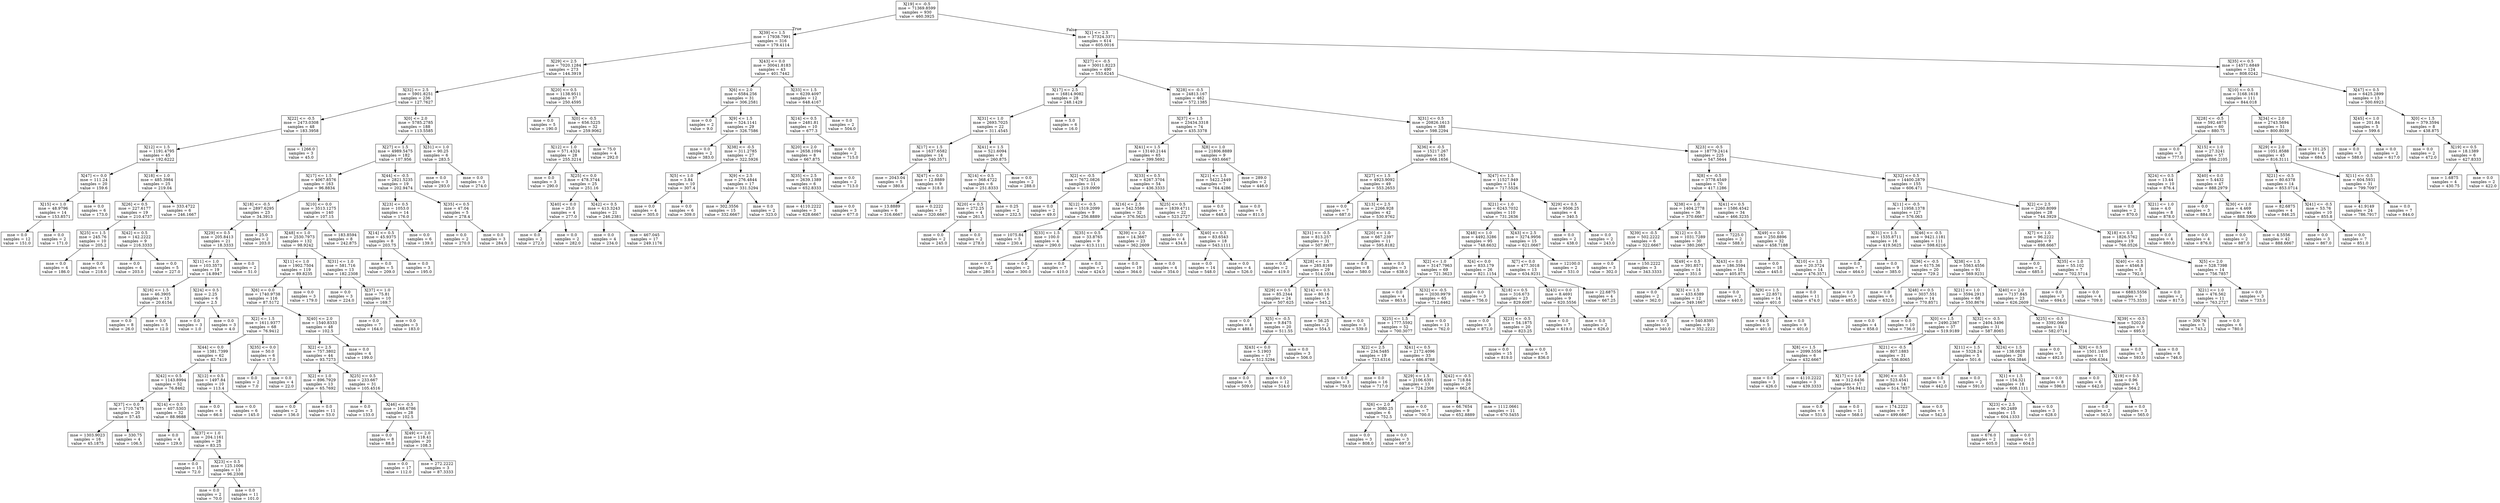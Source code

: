 digraph Tree {
node [shape=box] ;
0 [label="X[19] <= -0.5\nmse = 71369.8599\nsamples = 930\nvalue = 460.3925"] ;
1 [label="X[39] <= 1.5\nmse = 17938.7991\nsamples = 316\nvalue = 179.4114"] ;
0 -> 1 [labeldistance=2.5, labelangle=45, headlabel="True"] ;
2 [label="X[29] <= 2.5\nmse = 7020.1284\nsamples = 273\nvalue = 144.3919"] ;
1 -> 2 ;
3 [label="X[32] <= 2.5\nmse = 5901.8251\nsamples = 236\nvalue = 127.7627"] ;
2 -> 3 ;
4 [label="X[22] <= -0.5\nmse = 2473.0308\nsamples = 48\nvalue = 183.3958"] ;
3 -> 4 ;
5 [label="X[12] <= 1.5\nmse = 1191.4795\nsamples = 45\nvalue = 192.6222"] ;
4 -> 5 ;
6 [label="X[47] <= 0.0\nmse = 111.24\nsamples = 20\nvalue = 159.6"] ;
5 -> 6 ;
7 [label="X[15] <= 1.0\nmse = 48.9796\nsamples = 14\nvalue = 153.8571"] ;
6 -> 7 ;
8 [label="mse = 0.0\nsamples = 12\nvalue = 151.0"] ;
7 -> 8 ;
9 [label="mse = 0.0\nsamples = 2\nvalue = 171.0"] ;
7 -> 9 ;
10 [label="mse = 0.0\nsamples = 6\nvalue = 173.0"] ;
6 -> 10 ;
11 [label="X[18] <= 1.0\nmse = 485.3984\nsamples = 25\nvalue = 219.04"] ;
5 -> 11 ;
12 [label="X[26] <= 0.5\nmse = 227.6177\nsamples = 19\nvalue = 210.4737"] ;
11 -> 12 ;
13 [label="X[25] <= 1.5\nmse = 245.76\nsamples = 10\nvalue = 205.2"] ;
12 -> 13 ;
14 [label="mse = 0.0\nsamples = 4\nvalue = 186.0"] ;
13 -> 14 ;
15 [label="mse = 0.0\nsamples = 6\nvalue = 218.0"] ;
13 -> 15 ;
16 [label="X[42] <= 0.5\nmse = 142.2222\nsamples = 9\nvalue = 216.3333"] ;
12 -> 16 ;
17 [label="mse = 0.0\nsamples = 4\nvalue = 203.0"] ;
16 -> 17 ;
18 [label="mse = 0.0\nsamples = 5\nvalue = 227.0"] ;
16 -> 18 ;
19 [label="mse = 333.4722\nsamples = 6\nvalue = 246.1667"] ;
11 -> 19 ;
20 [label="mse = 1266.0\nsamples = 3\nvalue = 45.0"] ;
4 -> 20 ;
21 [label="X[0] <= 2.0\nmse = 5785.2785\nsamples = 188\nvalue = 113.5585"] ;
3 -> 21 ;
22 [label="X[27] <= 1.5\nmse = 4989.5475\nsamples = 182\nvalue = 107.956"] ;
21 -> 22 ;
23 [label="X[17] <= 1.5\nmse = 4067.8576\nsamples = 163\nvalue = 96.8834"] ;
22 -> 23 ;
24 [label="X[18] <= -0.5\nmse = 2897.6295\nsamples = 23\nvalue = 34.3913"] ;
23 -> 24 ;
25 [label="X[29] <= 0.5\nmse = 205.8413\nsamples = 21\nvalue = 18.3333"] ;
24 -> 25 ;
26 [label="X[11] <= 1.0\nmse = 103.3573\nsamples = 19\nvalue = 14.8947"] ;
25 -> 26 ;
27 [label="X[16] <= 1.5\nmse = 46.3905\nsamples = 13\nvalue = 20.6154"] ;
26 -> 27 ;
28 [label="mse = 0.0\nsamples = 8\nvalue = 26.0"] ;
27 -> 28 ;
29 [label="mse = 0.0\nsamples = 5\nvalue = 12.0"] ;
27 -> 29 ;
30 [label="X[24] <= 0.5\nmse = 2.25\nsamples = 6\nvalue = 2.5"] ;
26 -> 30 ;
31 [label="mse = 0.0\nsamples = 3\nvalue = 1.0"] ;
30 -> 31 ;
32 [label="mse = 0.0\nsamples = 3\nvalue = 4.0"] ;
30 -> 32 ;
33 [label="mse = 0.0\nsamples = 2\nvalue = 51.0"] ;
25 -> 33 ;
34 [label="mse = 25.0\nsamples = 2\nvalue = 203.0"] ;
24 -> 34 ;
35 [label="X[10] <= 0.0\nmse = 3513.1275\nsamples = 140\nvalue = 107.15"] ;
23 -> 35 ;
36 [label="X[48] <= 1.0\nmse = 2530.7973\nsamples = 132\nvalue = 98.9242"] ;
35 -> 36 ;
37 [label="X[11] <= 1.0\nmse = 1902.7504\nsamples = 119\nvalue = 89.8235"] ;
36 -> 37 ;
38 [label="X[6] <= 0.0\nmse = 1740.9738\nsamples = 116\nvalue = 87.5172"] ;
37 -> 38 ;
39 [label="X[2] <= 1.5\nmse = 1611.9377\nsamples = 68\nvalue = 76.9412"] ;
38 -> 39 ;
40 [label="X[44] <= 0.0\nmse = 1381.7399\nsamples = 62\nvalue = 82.7419"] ;
39 -> 40 ;
41 [label="X[42] <= 0.5\nmse = 1143.8994\nsamples = 52\nvalue = 76.8462"] ;
40 -> 41 ;
42 [label="X[37] <= 0.0\nmse = 1710.7475\nsamples = 20\nvalue = 57.45"] ;
41 -> 42 ;
43 [label="mse = 1303.9023\nsamples = 16\nvalue = 45.1875"] ;
42 -> 43 ;
44 [label="mse = 330.75\nsamples = 4\nvalue = 106.5"] ;
42 -> 44 ;
45 [label="X[14] <= 0.5\nmse = 407.5303\nsamples = 32\nvalue = 88.9688"] ;
41 -> 45 ;
46 [label="mse = 0.0\nsamples = 4\nvalue = 129.0"] ;
45 -> 46 ;
47 [label="X[37] <= 1.0\nmse = 204.1161\nsamples = 28\nvalue = 83.25"] ;
45 -> 47 ;
48 [label="mse = 0.0\nsamples = 15\nvalue = 72.0"] ;
47 -> 48 ;
49 [label="X[23] <= 0.5\nmse = 125.1006\nsamples = 13\nvalue = 96.2308"] ;
47 -> 49 ;
50 [label="mse = 0.0\nsamples = 2\nvalue = 70.0"] ;
49 -> 50 ;
51 [label="mse = 0.0\nsamples = 11\nvalue = 101.0"] ;
49 -> 51 ;
52 [label="X[12] <= 0.5\nmse = 1497.84\nsamples = 10\nvalue = 113.4"] ;
40 -> 52 ;
53 [label="mse = 0.0\nsamples = 4\nvalue = 66.0"] ;
52 -> 53 ;
54 [label="mse = 0.0\nsamples = 6\nvalue = 145.0"] ;
52 -> 54 ;
55 [label="X[35] <= 0.0\nmse = 50.0\nsamples = 6\nvalue = 17.0"] ;
39 -> 55 ;
56 [label="mse = 0.0\nsamples = 2\nvalue = 7.0"] ;
55 -> 56 ;
57 [label="mse = 0.0\nsamples = 4\nvalue = 22.0"] ;
55 -> 57 ;
58 [label="X[40] <= 2.0\nmse = 1540.8333\nsamples = 48\nvalue = 102.5"] ;
38 -> 58 ;
59 [label="X[2] <= 2.5\nmse = 757.3802\nsamples = 44\nvalue = 93.7273"] ;
58 -> 59 ;
60 [label="X[2] <= 1.0\nmse = 896.7929\nsamples = 13\nvalue = 65.7692"] ;
59 -> 60 ;
61 [label="mse = 0.0\nsamples = 2\nvalue = 136.0"] ;
60 -> 61 ;
62 [label="mse = 0.0\nsamples = 11\nvalue = 53.0"] ;
60 -> 62 ;
63 [label="X[25] <= 0.5\nmse = 233.667\nsamples = 31\nvalue = 105.4516"] ;
59 -> 63 ;
64 [label="mse = 0.0\nsamples = 3\nvalue = 133.0"] ;
63 -> 64 ;
65 [label="X[46] <= -0.5\nmse = 168.6786\nsamples = 28\nvalue = 102.5"] ;
63 -> 65 ;
66 [label="mse = 0.0\nsamples = 8\nvalue = 88.0"] ;
65 -> 66 ;
67 [label="X[49] <= 2.0\nmse = 118.41\nsamples = 20\nvalue = 108.3"] ;
65 -> 67 ;
68 [label="mse = 0.0\nsamples = 17\nvalue = 112.0"] ;
67 -> 68 ;
69 [label="mse = 272.2222\nsamples = 3\nvalue = 87.3333"] ;
67 -> 69 ;
70 [label="mse = 0.0\nsamples = 4\nvalue = 199.0"] ;
58 -> 70 ;
71 [label="mse = 0.0\nsamples = 3\nvalue = 179.0"] ;
37 -> 71 ;
72 [label="X[31] <= 1.0\nmse = 581.716\nsamples = 13\nvalue = 182.2308"] ;
36 -> 72 ;
73 [label="mse = 0.0\nsamples = 3\nvalue = 224.0"] ;
72 -> 73 ;
74 [label="X[37] <= 1.0\nmse = 75.81\nsamples = 10\nvalue = 169.7"] ;
72 -> 74 ;
75 [label="mse = 0.0\nsamples = 7\nvalue = 164.0"] ;
74 -> 75 ;
76 [label="mse = 0.0\nsamples = 3\nvalue = 183.0"] ;
74 -> 76 ;
77 [label="mse = 183.8594\nsamples = 8\nvalue = 242.875"] ;
35 -> 77 ;
78 [label="X[44] <= -0.5\nmse = 2821.5235\nsamples = 19\nvalue = 202.9474"] ;
22 -> 78 ;
79 [label="X[23] <= 0.5\nmse = 1053.0\nsamples = 14\nvalue = 176.0"] ;
78 -> 79 ;
80 [label="X[14] <= 0.5\nmse = 45.9375\nsamples = 8\nvalue = 203.75"] ;
79 -> 80 ;
81 [label="mse = 0.0\nsamples = 5\nvalue = 209.0"] ;
80 -> 81 ;
82 [label="mse = 0.0\nsamples = 3\nvalue = 195.0"] ;
80 -> 82 ;
83 [label="mse = 0.0\nsamples = 6\nvalue = 139.0"] ;
79 -> 83 ;
84 [label="X[35] <= 0.5\nmse = 47.04\nsamples = 5\nvalue = 278.4"] ;
78 -> 84 ;
85 [label="mse = 0.0\nsamples = 2\nvalue = 270.0"] ;
84 -> 85 ;
86 [label="mse = 0.0\nsamples = 3\nvalue = 284.0"] ;
84 -> 86 ;
87 [label="X[31] <= 1.0\nmse = 90.25\nsamples = 6\nvalue = 283.5"] ;
21 -> 87 ;
88 [label="mse = 0.0\nsamples = 3\nvalue = 293.0"] ;
87 -> 88 ;
89 [label="mse = 0.0\nsamples = 3\nvalue = 274.0"] ;
87 -> 89 ;
90 [label="X[20] <= 0.5\nmse = 1138.9511\nsamples = 37\nvalue = 250.4595"] ;
2 -> 90 ;
91 [label="mse = 0.0\nsamples = 5\nvalue = 190.0"] ;
90 -> 91 ;
92 [label="X[0] <= -0.5\nmse = 656.5225\nsamples = 32\nvalue = 259.9062"] ;
90 -> 92 ;
93 [label="X[12] <= 1.0\nmse = 571.4324\nsamples = 28\nvalue = 255.3214"] ;
92 -> 93 ;
94 [label="mse = 0.0\nsamples = 3\nvalue = 290.0"] ;
93 -> 94 ;
95 [label="X[25] <= 0.0\nmse = 478.3744\nsamples = 25\nvalue = 251.16"] ;
93 -> 95 ;
96 [label="X[40] <= 0.0\nmse = 25.0\nsamples = 4\nvalue = 277.0"] ;
95 -> 96 ;
97 [label="mse = 0.0\nsamples = 2\nvalue = 272.0"] ;
96 -> 97 ;
98 [label="mse = 0.0\nsamples = 2\nvalue = 282.0"] ;
96 -> 98 ;
99 [label="X[42] <= 0.5\nmse = 413.3243\nsamples = 21\nvalue = 246.2381"] ;
95 -> 99 ;
100 [label="mse = 0.0\nsamples = 4\nvalue = 234.0"] ;
99 -> 100 ;
101 [label="mse = 467.045\nsamples = 17\nvalue = 249.1176"] ;
99 -> 101 ;
102 [label="mse = 75.0\nsamples = 4\nvalue = 292.0"] ;
92 -> 102 ;
103 [label="X[43] <= 0.0\nmse = 30041.8183\nsamples = 43\nvalue = 401.7442"] ;
1 -> 103 ;
104 [label="X[6] <= 2.0\nmse = 6584.256\nsamples = 31\nvalue = 306.2581"] ;
103 -> 104 ;
105 [label="mse = 0.0\nsamples = 2\nvalue = 9.0"] ;
104 -> 105 ;
106 [label="X[9] <= 1.5\nmse = 524.1141\nsamples = 29\nvalue = 326.7586"] ;
104 -> 106 ;
107 [label="mse = 0.0\nsamples = 2\nvalue = 383.0"] ;
106 -> 107 ;
108 [label="X[38] <= -0.5\nmse = 311.2785\nsamples = 27\nvalue = 322.5926"] ;
106 -> 108 ;
109 [label="X[5] <= 1.0\nmse = 3.84\nsamples = 10\nvalue = 307.4"] ;
108 -> 109 ;
110 [label="mse = 0.0\nsamples = 4\nvalue = 305.0"] ;
109 -> 110 ;
111 [label="mse = 0.0\nsamples = 6\nvalue = 309.0"] ;
109 -> 111 ;
112 [label="X[9] <= 2.5\nmse = 276.4844\nsamples = 17\nvalue = 331.5294"] ;
108 -> 112 ;
113 [label="mse = 302.3556\nsamples = 15\nvalue = 332.6667"] ;
112 -> 113 ;
114 [label="mse = 0.0\nsamples = 2\nvalue = 323.0"] ;
112 -> 114 ;
115 [label="X[33] <= 1.5\nmse = 6239.4097\nsamples = 12\nvalue = 648.4167"] ;
103 -> 115 ;
116 [label="X[14] <= 0.5\nmse = 2481.81\nsamples = 10\nvalue = 677.3"] ;
115 -> 116 ;
117 [label="X[20] <= 2.0\nmse = 2658.1094\nsamples = 8\nvalue = 667.875"] ;
116 -> 117 ;
118 [label="X[35] <= 2.5\nmse = 2639.1389\nsamples = 6\nvalue = 652.8333"] ;
117 -> 118 ;
119 [label="mse = 4110.2222\nsamples = 3\nvalue = 628.6667"] ;
118 -> 119 ;
120 [label="mse = 0.0\nsamples = 3\nvalue = 677.0"] ;
118 -> 120 ;
121 [label="mse = 0.0\nsamples = 2\nvalue = 713.0"] ;
117 -> 121 ;
122 [label="mse = 0.0\nsamples = 2\nvalue = 715.0"] ;
116 -> 122 ;
123 [label="mse = 0.0\nsamples = 2\nvalue = 504.0"] ;
115 -> 123 ;
124 [label="X[1] <= 2.5\nmse = 37324.3371\nsamples = 614\nvalue = 605.0016"] ;
0 -> 124 [labeldistance=2.5, labelangle=-45, headlabel="False"] ;
125 [label="X[27] <= -0.5\nmse = 30011.8223\nsamples = 490\nvalue = 553.6245"] ;
124 -> 125 ;
126 [label="X[17] <= 2.5\nmse = 16814.9082\nsamples = 28\nvalue = 248.1429"] ;
125 -> 126 ;
127 [label="X[31] <= 1.0\nmse = 2693.7025\nsamples = 22\nvalue = 311.4545"] ;
126 -> 127 ;
128 [label="X[17] <= 1.5\nmse = 1637.6582\nsamples = 14\nvalue = 340.3571"] ;
127 -> 128 ;
129 [label="mse = 2043.04\nsamples = 5\nvalue = 380.6"] ;
128 -> 129 ;
130 [label="X[47] <= 0.0\nmse = 12.8889\nsamples = 9\nvalue = 318.0"] ;
128 -> 130 ;
131 [label="mse = 13.8889\nsamples = 6\nvalue = 316.6667"] ;
130 -> 131 ;
132 [label="mse = 0.2222\nsamples = 3\nvalue = 320.6667"] ;
130 -> 132 ;
133 [label="X[41] <= 1.5\nmse = 521.6094\nsamples = 8\nvalue = 260.875"] ;
127 -> 133 ;
134 [label="X[14] <= 0.5\nmse = 368.4722\nsamples = 6\nvalue = 251.8333"] ;
133 -> 134 ;
135 [label="X[20] <= 0.5\nmse = 272.25\nsamples = 4\nvalue = 261.5"] ;
134 -> 135 ;
136 [label="mse = 0.0\nsamples = 2\nvalue = 245.0"] ;
135 -> 136 ;
137 [label="mse = 0.0\nsamples = 2\nvalue = 278.0"] ;
135 -> 137 ;
138 [label="mse = 0.25\nsamples = 2\nvalue = 232.5"] ;
134 -> 138 ;
139 [label="mse = 0.0\nsamples = 2\nvalue = 288.0"] ;
133 -> 139 ;
140 [label="mse = 5.0\nsamples = 6\nvalue = 16.0"] ;
126 -> 140 ;
141 [label="X[28] <= -0.5\nmse = 24813.167\nsamples = 462\nvalue = 572.1385"] ;
125 -> 141 ;
142 [label="X[37] <= 1.5\nmse = 23434.3318\nsamples = 74\nvalue = 435.3378"] ;
141 -> 142 ;
143 [label="X[41] <= 1.5\nmse = 13140.2144\nsamples = 65\nvalue = 399.5692"] ;
142 -> 143 ;
144 [label="X[2] <= -0.5\nmse = 7672.0826\nsamples = 11\nvalue = 219.0909"] ;
143 -> 144 ;
145 [label="mse = 0.0\nsamples = 2\nvalue = 49.0"] ;
144 -> 145 ;
146 [label="X[12] <= -0.5\nmse = 1519.2099\nsamples = 9\nvalue = 256.8889"] ;
144 -> 146 ;
147 [label="mse = 1075.84\nsamples = 5\nvalue = 230.4"] ;
146 -> 147 ;
148 [label="X[33] <= 1.5\nmse = 100.0\nsamples = 4\nvalue = 290.0"] ;
146 -> 148 ;
149 [label="mse = 0.0\nsamples = 2\nvalue = 280.0"] ;
148 -> 149 ;
150 [label="mse = 0.0\nsamples = 2\nvalue = 300.0"] ;
148 -> 150 ;
151 [label="X[33] <= 0.5\nmse = 6267.3704\nsamples = 54\nvalue = 436.3333"] ;
143 -> 151 ;
152 [label="X[16] <= 2.5\nmse = 542.5586\nsamples = 32\nvalue = 376.5625"] ;
151 -> 152 ;
153 [label="X[35] <= 0.5\nmse = 33.8765\nsamples = 9\nvalue = 413.1111"] ;
152 -> 153 ;
154 [label="mse = 0.0\nsamples = 7\nvalue = 410.0"] ;
153 -> 154 ;
155 [label="mse = 0.0\nsamples = 2\nvalue = 424.0"] ;
153 -> 155 ;
156 [label="X[39] <= 2.0\nmse = 14.3667\nsamples = 23\nvalue = 362.2609"] ;
152 -> 156 ;
157 [label="mse = 0.0\nsamples = 19\nvalue = 364.0"] ;
156 -> 157 ;
158 [label="mse = 0.0\nsamples = 4\nvalue = 354.0"] ;
156 -> 158 ;
159 [label="X[25] <= 0.5\nmse = 1839.4711\nsamples = 22\nvalue = 523.2727"] ;
151 -> 159 ;
160 [label="mse = 0.0\nsamples = 4\nvalue = 434.0"] ;
159 -> 160 ;
161 [label="X[40] <= 0.5\nmse = 83.6543\nsamples = 18\nvalue = 543.1111"] ;
159 -> 161 ;
162 [label="mse = 0.0\nsamples = 14\nvalue = 548.0"] ;
161 -> 162 ;
163 [label="mse = 0.0\nsamples = 4\nvalue = 526.0"] ;
161 -> 163 ;
164 [label="X[8] <= 1.0\nmse = 21806.8889\nsamples = 9\nvalue = 693.6667"] ;
142 -> 164 ;
165 [label="X[21] <= 1.5\nmse = 5422.2449\nsamples = 7\nvalue = 764.4286"] ;
164 -> 165 ;
166 [label="mse = 0.0\nsamples = 2\nvalue = 648.0"] ;
165 -> 166 ;
167 [label="mse = 0.0\nsamples = 5\nvalue = 811.0"] ;
165 -> 167 ;
168 [label="mse = 289.0\nsamples = 2\nvalue = 446.0"] ;
164 -> 168 ;
169 [label="X[31] <= 0.5\nmse = 20826.1613\nsamples = 388\nvalue = 598.2294"] ;
141 -> 169 ;
170 [label="X[36] <= -0.5\nmse = 15217.267\nsamples = 163\nvalue = 668.1656"] ;
169 -> 170 ;
171 [label="X[27] <= 1.5\nmse = 4923.9092\nsamples = 49\nvalue = 553.2653"] ;
170 -> 171 ;
172 [label="mse = 0.0\nsamples = 7\nvalue = 687.0"] ;
171 -> 172 ;
173 [label="X[13] <= 2.5\nmse = 2266.928\nsamples = 42\nvalue = 530.9762"] ;
171 -> 173 ;
174 [label="X[31] <= -0.5\nmse = 813.257\nsamples = 31\nvalue = 507.9677"] ;
173 -> 174 ;
175 [label="mse = 0.0\nsamples = 2\nvalue = 419.0"] ;
174 -> 175 ;
176 [label="X[28] <= 1.5\nmse = 285.8169\nsamples = 29\nvalue = 514.1034"] ;
174 -> 176 ;
177 [label="X[29] <= 0.5\nmse = 85.2344\nsamples = 24\nvalue = 507.625"] ;
176 -> 177 ;
178 [label="mse = 0.0\nsamples = 4\nvalue = 488.0"] ;
177 -> 178 ;
179 [label="X[5] <= -0.5\nmse = 9.8475\nsamples = 20\nvalue = 511.55"] ;
177 -> 179 ;
180 [label="X[43] <= 0.0\nmse = 5.1903\nsamples = 17\nvalue = 512.5294"] ;
179 -> 180 ;
181 [label="mse = 0.0\nsamples = 5\nvalue = 509.0"] ;
180 -> 181 ;
182 [label="mse = 0.0\nsamples = 12\nvalue = 514.0"] ;
180 -> 182 ;
183 [label="mse = 0.0\nsamples = 3\nvalue = 506.0"] ;
179 -> 183 ;
184 [label="X[14] <= 0.5\nmse = 80.16\nsamples = 5\nvalue = 545.2"] ;
176 -> 184 ;
185 [label="mse = 56.25\nsamples = 2\nvalue = 554.5"] ;
184 -> 185 ;
186 [label="mse = 0.0\nsamples = 3\nvalue = 539.0"] ;
184 -> 186 ;
187 [label="X[20] <= 1.0\nmse = 667.2397\nsamples = 11\nvalue = 595.8182"] ;
173 -> 187 ;
188 [label="mse = 0.0\nsamples = 8\nvalue = 580.0"] ;
187 -> 188 ;
189 [label="mse = 0.0\nsamples = 3\nvalue = 638.0"] ;
187 -> 189 ;
190 [label="X[47] <= 1.5\nmse = 11527.949\nsamples = 114\nvalue = 717.5526"] ;
170 -> 190 ;
191 [label="X[21] <= 1.0\nmse = 6243.7032\nsamples = 110\nvalue = 731.2636"] ;
190 -> 191 ;
192 [label="X[48] <= 1.0\nmse = 4492.3286\nsamples = 95\nvalue = 748.6632"] ;
191 -> 192 ;
193 [label="X[2] <= 1.0\nmse = 3147.7963\nsamples = 69\nvalue = 721.3623"] ;
192 -> 193 ;
194 [label="mse = 0.0\nsamples = 4\nvalue = 863.0"] ;
193 -> 194 ;
195 [label="X[32] <= -0.5\nmse = 2030.9979\nsamples = 65\nvalue = 712.6462"] ;
193 -> 195 ;
196 [label="X[25] <= 1.5\nmse = 1777.5592\nsamples = 52\nvalue = 700.3077"] ;
195 -> 196 ;
197 [label="X[2] <= 2.5\nmse = 234.5485\nsamples = 19\nvalue = 723.6316"] ;
196 -> 197 ;
198 [label="mse = 0.0\nsamples = 3\nvalue = 759.0"] ;
197 -> 198 ;
199 [label="mse = 0.0\nsamples = 16\nvalue = 717.0"] ;
197 -> 199 ;
200 [label="X[41] <= 0.5\nmse = 2172.4096\nsamples = 33\nvalue = 686.8788"] ;
196 -> 200 ;
201 [label="X[29] <= 1.5\nmse = 2106.6391\nsamples = 13\nvalue = 724.2308"] ;
200 -> 201 ;
202 [label="X[6] <= 2.0\nmse = 3080.25\nsamples = 6\nvalue = 752.5"] ;
201 -> 202 ;
203 [label="mse = 0.0\nsamples = 3\nvalue = 808.0"] ;
202 -> 203 ;
204 [label="mse = 0.0\nsamples = 3\nvalue = 697.0"] ;
202 -> 204 ;
205 [label="mse = 0.0\nsamples = 7\nvalue = 700.0"] ;
201 -> 205 ;
206 [label="X[42] <= -0.5\nmse = 718.84\nsamples = 20\nvalue = 662.6"] ;
200 -> 206 ;
207 [label="mse = 66.7654\nsamples = 9\nvalue = 652.8889"] ;
206 -> 207 ;
208 [label="mse = 1112.0661\nsamples = 11\nvalue = 670.5455"] ;
206 -> 208 ;
209 [label="mse = 0.0\nsamples = 13\nvalue = 762.0"] ;
195 -> 209 ;
210 [label="X[4] <= 0.0\nmse = 833.179\nsamples = 26\nvalue = 821.1154"] ;
192 -> 210 ;
211 [label="mse = 0.0\nsamples = 3\nvalue = 756.0"] ;
210 -> 211 ;
212 [label="X[18] <= 0.5\nmse = 316.673\nsamples = 23\nvalue = 829.6087"] ;
210 -> 212 ;
213 [label="mse = 0.0\nsamples = 3\nvalue = 872.0"] ;
212 -> 213 ;
214 [label="X[23] <= -0.5\nmse = 54.1875\nsamples = 20\nvalue = 823.25"] ;
212 -> 214 ;
215 [label="mse = 0.0\nsamples = 15\nvalue = 819.0"] ;
214 -> 215 ;
216 [label="mse = 0.0\nsamples = 5\nvalue = 836.0"] ;
214 -> 216 ;
217 [label="X[43] <= 2.5\nmse = 3274.9956\nsamples = 15\nvalue = 621.0667"] ;
191 -> 217 ;
218 [label="X[7] <= 0.0\nmse = 477.3018\nsamples = 13\nvalue = 634.9231"] ;
217 -> 218 ;
219 [label="X[43] <= 0.0\nmse = 8.4691\nsamples = 9\nvalue = 620.5556"] ;
218 -> 219 ;
220 [label="mse = 0.0\nsamples = 7\nvalue = 619.0"] ;
219 -> 220 ;
221 [label="mse = 0.0\nsamples = 2\nvalue = 626.0"] ;
219 -> 221 ;
222 [label="mse = 22.6875\nsamples = 4\nvalue = 667.25"] ;
218 -> 222 ;
223 [label="mse = 12100.0\nsamples = 2\nvalue = 531.0"] ;
217 -> 223 ;
224 [label="X[29] <= 0.5\nmse = 9506.25\nsamples = 4\nvalue = 340.5"] ;
190 -> 224 ;
225 [label="mse = 0.0\nsamples = 2\nvalue = 438.0"] ;
224 -> 225 ;
226 [label="mse = 0.0\nsamples = 2\nvalue = 243.0"] ;
224 -> 226 ;
227 [label="X[23] <= -0.5\nmse = 18779.2414\nsamples = 225\nvalue = 547.5644"] ;
169 -> 227 ;
228 [label="X[8] <= -0.5\nmse = 3778.4549\nsamples = 70\nvalue = 417.1286"] ;
227 -> 228 ;
229 [label="X[38] <= 1.0\nmse = 1404.2778\nsamples = 36\nvalue = 370.6667"] ;
228 -> 229 ;
230 [label="X[39] <= -0.5\nmse = 502.2222\nsamples = 6\nvalue = 322.6667"] ;
229 -> 230 ;
231 [label="mse = 0.0\nsamples = 3\nvalue = 302.0"] ;
230 -> 231 ;
232 [label="mse = 150.2222\nsamples = 3\nvalue = 343.3333"] ;
230 -> 232 ;
233 [label="X[12] <= 0.5\nmse = 1031.7289\nsamples = 30\nvalue = 380.2667"] ;
229 -> 233 ;
234 [label="X[49] <= 0.5\nmse = 391.8571\nsamples = 14\nvalue = 351.0"] ;
233 -> 234 ;
235 [label="mse = 0.0\nsamples = 2\nvalue = 362.0"] ;
234 -> 235 ;
236 [label="X[3] <= 1.5\nmse = 433.6389\nsamples = 12\nvalue = 349.1667"] ;
234 -> 236 ;
237 [label="mse = 0.0\nsamples = 3\nvalue = 340.0"] ;
236 -> 237 ;
238 [label="mse = 540.8395\nsamples = 9\nvalue = 352.2222"] ;
236 -> 238 ;
239 [label="X[43] <= 0.0\nmse = 186.3594\nsamples = 16\nvalue = 405.875"] ;
233 -> 239 ;
240 [label="mse = 0.0\nsamples = 2\nvalue = 440.0"] ;
239 -> 240 ;
241 [label="X[9] <= 1.5\nmse = 22.8571\nsamples = 14\nvalue = 401.0"] ;
239 -> 241 ;
242 [label="mse = 64.0\nsamples = 5\nvalue = 401.0"] ;
241 -> 242 ;
243 [label="mse = 0.0\nsamples = 9\nvalue = 401.0"] ;
241 -> 243 ;
244 [label="X[41] <= 0.5\nmse = 1586.4542\nsamples = 34\nvalue = 466.3235"] ;
228 -> 244 ;
245 [label="mse = 7225.0\nsamples = 2\nvalue = 588.0"] ;
244 -> 245 ;
246 [label="X[49] <= 0.0\nmse = 250.8896\nsamples = 32\nvalue = 458.7188"] ;
244 -> 246 ;
247 [label="mse = 0.0\nsamples = 18\nvalue = 445.0"] ;
246 -> 247 ;
248 [label="X[10] <= 1.5\nmse = 20.3724\nsamples = 14\nvalue = 476.3571"] ;
246 -> 248 ;
249 [label="mse = 0.0\nsamples = 11\nvalue = 474.0"] ;
248 -> 249 ;
250 [label="mse = 0.0\nsamples = 3\nvalue = 485.0"] ;
248 -> 250 ;
251 [label="X[32] <= 0.5\nmse = 14400.2879\nsamples = 155\nvalue = 606.471"] ;
227 -> 251 ;
252 [label="X[11] <= -0.5\nmse = 11958.1378\nsamples = 127\nvalue = 576.063"] ;
251 -> 252 ;
253 [label="X[31] <= 1.5\nmse = 1535.8711\nsamples = 16\nvalue = 419.5625"] ;
252 -> 253 ;
254 [label="mse = 0.0\nsamples = 7\nvalue = 464.0"] ;
253 -> 254 ;
255 [label="mse = 0.0\nsamples = 9\nvalue = 385.0"] ;
253 -> 255 ;
256 [label="X[46] <= -0.5\nmse = 9421.1181\nsamples = 111\nvalue = 598.6216"] ;
252 -> 256 ;
257 [label="X[36] <= -0.5\nmse = 6175.36\nsamples = 20\nvalue = 729.2"] ;
256 -> 257 ;
258 [label="mse = 0.0\nsamples = 6\nvalue = 632.0"] ;
257 -> 258 ;
259 [label="X[48] <= 0.5\nmse = 3037.551\nsamples = 14\nvalue = 770.8571"] ;
257 -> 259 ;
260 [label="mse = 0.0\nsamples = 4\nvalue = 858.0"] ;
259 -> 260 ;
261 [label="mse = 0.0\nsamples = 10\nvalue = 736.0"] ;
259 -> 261 ;
262 [label="X[38] <= 1.5\nmse = 5563.4556\nsamples = 91\nvalue = 569.9231"] ;
256 -> 262 ;
263 [label="X[21] <= 1.0\nmse = 3594.2913\nsamples = 68\nvalue = 550.8676"] ;
262 -> 263 ;
264 [label="X[0] <= 1.5\nmse = 2490.2367\nsamples = 37\nvalue = 519.9189"] ;
263 -> 264 ;
265 [label="X[8] <= 1.5\nmse = 2099.5556\nsamples = 6\nvalue = 432.6667"] ;
264 -> 265 ;
266 [label="mse = 0.0\nsamples = 3\nvalue = 426.0"] ;
265 -> 266 ;
267 [label="mse = 4110.2222\nsamples = 3\nvalue = 439.3333"] ;
265 -> 267 ;
268 [label="X[21] <= -0.5\nmse = 807.1883\nsamples = 31\nvalue = 536.8065"] ;
264 -> 268 ;
269 [label="X[17] <= 1.0\nmse = 312.6436\nsamples = 17\nvalue = 554.9412"] ;
268 -> 269 ;
270 [label="mse = 0.0\nsamples = 6\nvalue = 531.0"] ;
269 -> 270 ;
271 [label="mse = 0.0\nsamples = 11\nvalue = 568.0"] ;
269 -> 271 ;
272 [label="X[39] <= -0.5\nmse = 523.4541\nsamples = 14\nvalue = 514.7857"] ;
268 -> 272 ;
273 [label="mse = 174.2222\nsamples = 9\nvalue = 499.6667"] ;
272 -> 273 ;
274 [label="mse = 0.0\nsamples = 5\nvalue = 542.0"] ;
272 -> 274 ;
275 [label="X[32] <= -0.5\nmse = 2404.3496\nsamples = 31\nvalue = 587.8065"] ;
263 -> 275 ;
276 [label="X[11] <= 1.5\nmse = 5328.24\nsamples = 5\nvalue = 501.6"] ;
275 -> 276 ;
277 [label="mse = 0.0\nsamples = 3\nvalue = 442.0"] ;
276 -> 277 ;
278 [label="mse = 0.0\nsamples = 2\nvalue = 591.0"] ;
276 -> 278 ;
279 [label="X[24] <= 1.5\nmse = 138.0828\nsamples = 26\nvalue = 604.3846"] ;
275 -> 279 ;
280 [label="X[1] <= 1.5\nmse = 154.321\nsamples = 18\nvalue = 608.1111"] ;
279 -> 280 ;
281 [label="X[23] <= 2.5\nmse = 90.2489\nsamples = 15\nvalue = 604.1333"] ;
280 -> 281 ;
282 [label="mse = 676.0\nsamples = 2\nvalue = 605.0"] ;
281 -> 282 ;
283 [label="mse = 0.0\nsamples = 13\nvalue = 604.0"] ;
281 -> 283 ;
284 [label="mse = 0.0\nsamples = 3\nvalue = 628.0"] ;
280 -> 284 ;
285 [label="mse = 0.0\nsamples = 8\nvalue = 596.0"] ;
279 -> 285 ;
286 [label="X[40] <= 2.0\nmse = 7137.845\nsamples = 23\nvalue = 626.2609"] ;
262 -> 286 ;
287 [label="X[25] <= -0.5\nmse = 3392.0663\nsamples = 14\nvalue = 582.0714"] ;
286 -> 287 ;
288 [label="mse = 0.0\nsamples = 3\nvalue = 492.0"] ;
287 -> 288 ;
289 [label="X[9] <= 0.5\nmse = 1501.1405\nsamples = 11\nvalue = 606.6364"] ;
287 -> 289 ;
290 [label="mse = 0.0\nsamples = 6\nvalue = 642.0"] ;
289 -> 290 ;
291 [label="X[19] <= 0.5\nmse = 0.96\nsamples = 5\nvalue = 564.2"] ;
289 -> 291 ;
292 [label="mse = 0.0\nsamples = 2\nvalue = 563.0"] ;
291 -> 292 ;
293 [label="mse = 0.0\nsamples = 3\nvalue = 565.0"] ;
291 -> 293 ;
294 [label="X[39] <= -0.5\nmse = 5202.0\nsamples = 9\nvalue = 695.0"] ;
286 -> 294 ;
295 [label="mse = 0.0\nsamples = 3\nvalue = 593.0"] ;
294 -> 295 ;
296 [label="mse = 0.0\nsamples = 6\nvalue = 746.0"] ;
294 -> 296 ;
297 [label="X[2] <= 2.5\nmse = 2260.8099\nsamples = 28\nvalue = 744.3929"] ;
251 -> 297 ;
298 [label="X[7] <= 1.0\nmse = 96.2222\nsamples = 9\nvalue = 698.6667"] ;
297 -> 298 ;
299 [label="mse = 0.0\nsamples = 2\nvalue = 685.0"] ;
298 -> 299 ;
300 [label="X[35] <= 1.0\nmse = 55.102\nsamples = 7\nvalue = 702.5714"] ;
298 -> 300 ;
301 [label="mse = 0.0\nsamples = 3\nvalue = 694.0"] ;
300 -> 301 ;
302 [label="mse = 0.0\nsamples = 4\nvalue = 709.0"] ;
300 -> 302 ;
303 [label="X[18] <= 0.5\nmse = 1826.5762\nsamples = 19\nvalue = 766.0526"] ;
297 -> 303 ;
304 [label="X[40] <= -0.5\nmse = 4546.8\nsamples = 5\nvalue = 792.0"] ;
303 -> 304 ;
305 [label="mse = 6883.5556\nsamples = 3\nvalue = 775.3333"] ;
304 -> 305 ;
306 [label="mse = 0.0\nsamples = 2\nvalue = 817.0"] ;
304 -> 306 ;
307 [label="X[5] <= 2.0\nmse = 528.7398\nsamples = 14\nvalue = 756.7857"] ;
303 -> 307 ;
308 [label="X[21] <= 1.0\nmse = 476.562\nsamples = 11\nvalue = 763.2727"] ;
307 -> 308 ;
309 [label="mse = 309.76\nsamples = 5\nvalue = 743.2"] ;
308 -> 309 ;
310 [label="mse = 0.0\nsamples = 6\nvalue = 780.0"] ;
308 -> 310 ;
311 [label="mse = 0.0\nsamples = 3\nvalue = 733.0"] ;
307 -> 311 ;
312 [label="X[35] <= 0.5\nmse = 14571.6849\nsamples = 124\nvalue = 808.0242"] ;
124 -> 312 ;
313 [label="X[10] <= 0.5\nmse = 3168.1618\nsamples = 111\nvalue = 844.018"] ;
312 -> 313 ;
314 [label="X[28] <= -0.5\nmse = 592.4875\nsamples = 60\nvalue = 880.75"] ;
313 -> 314 ;
315 [label="mse = 0.0\nsamples = 3\nvalue = 777.0"] ;
314 -> 315 ;
316 [label="X[15] <= 1.0\nmse = 27.3241\nsamples = 57\nvalue = 886.2105"] ;
314 -> 316 ;
317 [label="X[24] <= 0.5\nmse = 13.44\nsamples = 10\nvalue = 876.4"] ;
316 -> 317 ;
318 [label="mse = 0.0\nsamples = 2\nvalue = 870.0"] ;
317 -> 318 ;
319 [label="X[21] <= 1.0\nmse = 4.0\nsamples = 8\nvalue = 878.0"] ;
317 -> 319 ;
320 [label="mse = 0.0\nsamples = 4\nvalue = 880.0"] ;
319 -> 320 ;
321 [label="mse = 0.0\nsamples = 4\nvalue = 876.0"] ;
319 -> 321 ;
322 [label="X[40] <= 0.0\nmse = 5.4432\nsamples = 47\nvalue = 888.2979"] ;
316 -> 322 ;
323 [label="mse = 0.0\nsamples = 3\nvalue = 884.0"] ;
322 -> 323 ;
324 [label="X[30] <= 1.0\nmse = 4.469\nsamples = 44\nvalue = 888.5909"] ;
322 -> 324 ;
325 [label="mse = 0.0\nsamples = 2\nvalue = 887.0"] ;
324 -> 325 ;
326 [label="mse = 4.5556\nsamples = 42\nvalue = 888.6667"] ;
324 -> 326 ;
327 [label="X[34] <= 2.0\nmse = 2743.5694\nsamples = 51\nvalue = 800.8039"] ;
313 -> 327 ;
328 [label="X[29] <= 2.0\nmse = 1051.8588\nsamples = 45\nvalue = 816.3111"] ;
327 -> 328 ;
329 [label="X[21] <= -0.5\nmse = 80.6378\nsamples = 14\nvalue = 853.0714"] ;
328 -> 329 ;
330 [label="mse = 82.6875\nsamples = 4\nvalue = 846.25"] ;
329 -> 330 ;
331 [label="X[41] <= -0.5\nmse = 53.76\nsamples = 10\nvalue = 855.8"] ;
329 -> 331 ;
332 [label="mse = 0.0\nsamples = 3\nvalue = 867.0"] ;
331 -> 332 ;
333 [label="mse = 0.0\nsamples = 7\nvalue = 851.0"] ;
331 -> 333 ;
334 [label="X[11] <= -0.5\nmse = 604.5931\nsamples = 31\nvalue = 799.7097"] ;
328 -> 334 ;
335 [label="mse = 41.9149\nsamples = 24\nvalue = 786.7917"] ;
334 -> 335 ;
336 [label="mse = 0.0\nsamples = 7\nvalue = 844.0"] ;
334 -> 336 ;
337 [label="mse = 101.25\nsamples = 6\nvalue = 684.5"] ;
327 -> 337 ;
338 [label="X[47] <= 0.5\nmse = 6425.2899\nsamples = 13\nvalue = 500.6923"] ;
312 -> 338 ;
339 [label="X[45] <= 1.0\nmse = 201.84\nsamples = 5\nvalue = 599.6"] ;
338 -> 339 ;
340 [label="mse = 0.0\nsamples = 3\nvalue = 588.0"] ;
339 -> 340 ;
341 [label="mse = 0.0\nsamples = 2\nvalue = 617.0"] ;
339 -> 341 ;
342 [label="X[0] <= 1.5\nmse = 379.3594\nsamples = 8\nvalue = 438.875"] ;
338 -> 342 ;
343 [label="mse = 0.0\nsamples = 2\nvalue = 472.0"] ;
342 -> 343 ;
344 [label="X[19] <= 0.5\nmse = 18.1389\nsamples = 6\nvalue = 427.8333"] ;
342 -> 344 ;
345 [label="mse = 1.6875\nsamples = 4\nvalue = 430.75"] ;
344 -> 345 ;
346 [label="mse = 0.0\nsamples = 2\nvalue = 422.0"] ;
344 -> 346 ;
}